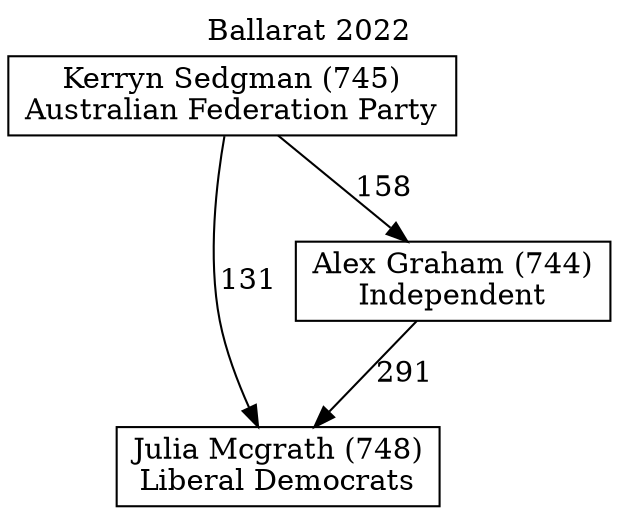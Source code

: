 // House preference flow
digraph "Julia Mcgrath (748)_Ballarat_2022" {
	graph [label="Ballarat 2022" labelloc=t mclimit=10]
	node [shape=box]
	"Julia Mcgrath (748)" [label="Julia Mcgrath (748)
Liberal Democrats"]
	"Alex Graham (744)" [label="Alex Graham (744)
Independent"]
	"Kerryn Sedgman (745)" [label="Kerryn Sedgman (745)
Australian Federation Party"]
	"Alex Graham (744)" -> "Julia Mcgrath (748)" [label=291]
	"Kerryn Sedgman (745)" -> "Alex Graham (744)" [label=158]
	"Kerryn Sedgman (745)" -> "Julia Mcgrath (748)" [label=131]
}
